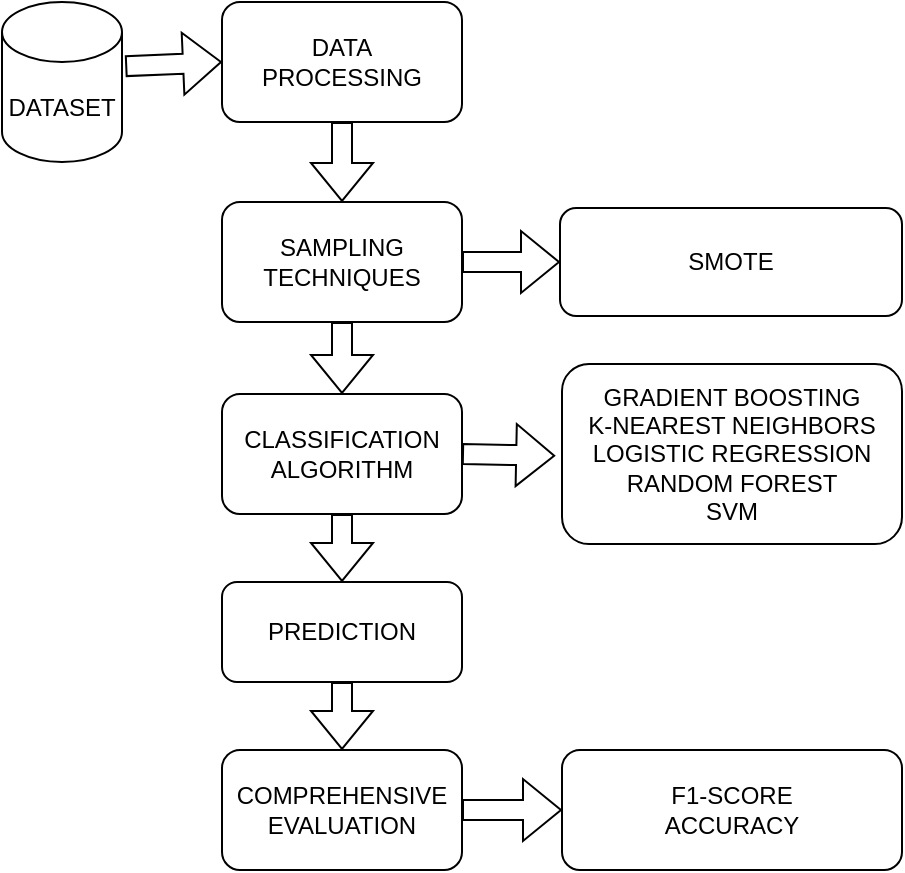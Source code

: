 <mxfile version="28.0.7">
  <diagram name="Page-1" id="rh9U9RWjR75RWXNF3iLO">
    <mxGraphModel dx="1019" dy="564" grid="1" gridSize="10" guides="1" tooltips="1" connect="1" arrows="1" fold="1" page="1" pageScale="1" pageWidth="850" pageHeight="1100" math="0" shadow="0">
      <root>
        <mxCell id="0" />
        <mxCell id="1" parent="0" />
        <mxCell id="17yeOu3LnLAVFfb8uXMw-1" value="DATASET" style="shape=cylinder3;whiteSpace=wrap;html=1;boundedLbl=1;backgroundOutline=1;size=15;fillColor=light-dark(#FFFFFF,#6F0D96);" parent="1" vertex="1">
          <mxGeometry x="150" y="166" width="60" height="80" as="geometry" />
        </mxCell>
        <mxCell id="17yeOu3LnLAVFfb8uXMw-2" value="" style="shape=flexArrow;endArrow=classic;html=1;rounded=0;exitX=1.027;exitY=0.401;exitDx=0;exitDy=0;exitPerimeter=0;entryX=0;entryY=0.5;entryDx=0;entryDy=0;fillColor=light-dark(#FFFFFF,#6F0D96);" parent="1" source="17yeOu3LnLAVFfb8uXMw-1" target="17yeOu3LnLAVFfb8uXMw-3" edge="1">
          <mxGeometry width="50" height="50" relative="1" as="geometry">
            <mxPoint x="210" y="104" as="sourcePoint" />
            <mxPoint x="260" y="100" as="targetPoint" />
          </mxGeometry>
        </mxCell>
        <mxCell id="17yeOu3LnLAVFfb8uXMw-3" value="DATA&lt;div&gt;PROCESSING&lt;/div&gt;" style="rounded=1;whiteSpace=wrap;html=1;fillColor=light-dark(#FFFFFF,#6F0D96);" parent="1" vertex="1">
          <mxGeometry x="260" y="166" width="120" height="60" as="geometry" />
        </mxCell>
        <mxCell id="17yeOu3LnLAVFfb8uXMw-4" value="SAMPLING&lt;div&gt;TECHNIQUES&lt;/div&gt;" style="rounded=1;whiteSpace=wrap;html=1;fillColor=light-dark(#FFFFFF,#6F0D96);" parent="1" vertex="1">
          <mxGeometry x="260" y="266" width="120" height="60" as="geometry" />
        </mxCell>
        <mxCell id="17yeOu3LnLAVFfb8uXMw-5" value="" style="shape=flexArrow;endArrow=classic;html=1;rounded=0;exitX=0.5;exitY=1;exitDx=0;exitDy=0;entryX=0.5;entryY=0;entryDx=0;entryDy=0;fillColor=light-dark(#FFFFFF,#6F0D96);" parent="1" source="17yeOu3LnLAVFfb8uXMw-3" target="17yeOu3LnLAVFfb8uXMw-4" edge="1">
          <mxGeometry width="50" height="50" relative="1" as="geometry">
            <mxPoint x="340" y="280" as="sourcePoint" />
            <mxPoint x="390" y="230" as="targetPoint" />
          </mxGeometry>
        </mxCell>
        <mxCell id="17yeOu3LnLAVFfb8uXMw-6" value="CLASSIFICATION&lt;div&gt;ALGORITHM&lt;/div&gt;" style="rounded=1;whiteSpace=wrap;html=1;fillColor=light-dark(#FFFFFF,#6F0D96);" parent="1" vertex="1">
          <mxGeometry x="260" y="362" width="120" height="60" as="geometry" />
        </mxCell>
        <mxCell id="17yeOu3LnLAVFfb8uXMw-7" value="" style="shape=flexArrow;endArrow=classic;html=1;rounded=0;exitX=0.5;exitY=1;exitDx=0;exitDy=0;entryX=0.5;entryY=0;entryDx=0;entryDy=0;fillColor=light-dark(#FFFFFF,#6F0D96);" parent="1" source="17yeOu3LnLAVFfb8uXMw-4" target="17yeOu3LnLAVFfb8uXMw-6" edge="1">
          <mxGeometry width="50" height="50" relative="1" as="geometry">
            <mxPoint x="339" y="330" as="sourcePoint" />
            <mxPoint x="390" y="334" as="targetPoint" />
          </mxGeometry>
        </mxCell>
        <mxCell id="17yeOu3LnLAVFfb8uXMw-8" value="PREDICTION" style="rounded=1;whiteSpace=wrap;html=1;fillColor=light-dark(#FFFFFF,#6F0D96);" parent="1" vertex="1">
          <mxGeometry x="260" y="456" width="120" height="50" as="geometry" />
        </mxCell>
        <mxCell id="17yeOu3LnLAVFfb8uXMw-9" value="" style="shape=flexArrow;endArrow=classic;html=1;rounded=0;entryX=0.5;entryY=0;entryDx=0;entryDy=0;exitX=0.5;exitY=1;exitDx=0;exitDy=0;fillColor=light-dark(#FFFFFF,#6F0D96);" parent="1" source="17yeOu3LnLAVFfb8uXMw-6" target="17yeOu3LnLAVFfb8uXMw-8" edge="1">
          <mxGeometry width="50" height="50" relative="1" as="geometry">
            <mxPoint x="340" y="434" as="sourcePoint" />
            <mxPoint x="390" y="438" as="targetPoint" />
          </mxGeometry>
        </mxCell>
        <mxCell id="17yeOu3LnLAVFfb8uXMw-10" value="COMPREHENSIVE&lt;div&gt;EVALUATION&lt;/div&gt;" style="rounded=1;whiteSpace=wrap;html=1;fillColor=light-dark(#FFFFFF,#6F0D96);" parent="1" vertex="1">
          <mxGeometry x="260" y="540" width="120" height="60" as="geometry" />
        </mxCell>
        <mxCell id="17yeOu3LnLAVFfb8uXMw-11" value="" style="shape=flexArrow;endArrow=classic;html=1;rounded=0;exitX=0.5;exitY=1;exitDx=0;exitDy=0;entryX=0.5;entryY=0;entryDx=0;entryDy=0;fillColor=light-dark(#FFFFFF,#6F0D96);" parent="1" source="17yeOu3LnLAVFfb8uXMw-8" target="17yeOu3LnLAVFfb8uXMw-10" edge="1">
          <mxGeometry width="50" height="50" relative="1" as="geometry">
            <mxPoint x="339" y="538" as="sourcePoint" />
            <mxPoint x="390" y="542" as="targetPoint" />
          </mxGeometry>
        </mxCell>
        <mxCell id="17yeOu3LnLAVFfb8uXMw-12" value="" style="shape=flexArrow;endArrow=classic;html=1;rounded=0;exitX=1;exitY=0.5;exitDx=0;exitDy=0;fillColor=light-dark(#FFFFFF,#6F0D96);entryX=-0.02;entryY=0.51;entryDx=0;entryDy=0;entryPerimeter=0;" parent="1" source="17yeOu3LnLAVFfb8uXMw-6" target="17yeOu3LnLAVFfb8uXMw-13" edge="1">
          <mxGeometry width="50" height="50" relative="1" as="geometry">
            <mxPoint x="440" y="410" as="sourcePoint" />
            <mxPoint x="450" y="404" as="targetPoint" />
          </mxGeometry>
        </mxCell>
        <mxCell id="17yeOu3LnLAVFfb8uXMw-13" value="GRADIENT BOOSTING&lt;div&gt;K-NEAREST NEIGHBORS&lt;/div&gt;&lt;div&gt;LOGISTIC REGRESSION&lt;/div&gt;&lt;div&gt;RANDOM FOREST&lt;/div&gt;&lt;div&gt;SVM&lt;/div&gt;" style="rounded=1;whiteSpace=wrap;html=1;fillColor=light-dark(#FFFFFF,#6F0D96);" parent="1" vertex="1">
          <mxGeometry x="430" y="347" width="170" height="90" as="geometry" />
        </mxCell>
        <mxCell id="17yeOu3LnLAVFfb8uXMw-14" value="" style="shape=flexArrow;endArrow=classic;html=1;rounded=0;exitX=1;exitY=0.5;exitDx=0;exitDy=0;fillColor=light-dark(#FFFFFF,#6F0D96);" parent="1" source="17yeOu3LnLAVFfb8uXMw-10" target="17yeOu3LnLAVFfb8uXMw-15" edge="1">
          <mxGeometry width="50" height="50" relative="1" as="geometry">
            <mxPoint x="399" y="602" as="sourcePoint" />
            <mxPoint x="480" y="602" as="targetPoint" />
          </mxGeometry>
        </mxCell>
        <mxCell id="17yeOu3LnLAVFfb8uXMw-15" value="F1-SCORE&lt;div&gt;ACCURACY&lt;/div&gt;" style="rounded=1;whiteSpace=wrap;html=1;fillColor=light-dark(#FFFFFF,#6F0D96);" parent="1" vertex="1">
          <mxGeometry x="430" y="540" width="170" height="60" as="geometry" />
        </mxCell>
        <mxCell id="CBdaHaxBVKPiTaeVaRIZ-1" value="" style="shape=flexArrow;endArrow=classic;html=1;rounded=0;exitX=1;exitY=0.5;exitDx=0;exitDy=0;fillColor=light-dark(#FFFFFF,#6F0D96);entryX=0;entryY=0.5;entryDx=0;entryDy=0;" parent="1" source="17yeOu3LnLAVFfb8uXMw-4" target="CBdaHaxBVKPiTaeVaRIZ-2" edge="1">
          <mxGeometry width="50" height="50" relative="1" as="geometry">
            <mxPoint x="400" y="299" as="sourcePoint" />
            <mxPoint x="440" y="299" as="targetPoint" />
          </mxGeometry>
        </mxCell>
        <mxCell id="CBdaHaxBVKPiTaeVaRIZ-2" value="SMOTE" style="rounded=1;whiteSpace=wrap;html=1;fillColor=light-dark(#FFFFFF,#6F0D96);" parent="1" vertex="1">
          <mxGeometry x="429" y="269" width="171" height="54" as="geometry" />
        </mxCell>
      </root>
    </mxGraphModel>
  </diagram>
</mxfile>

